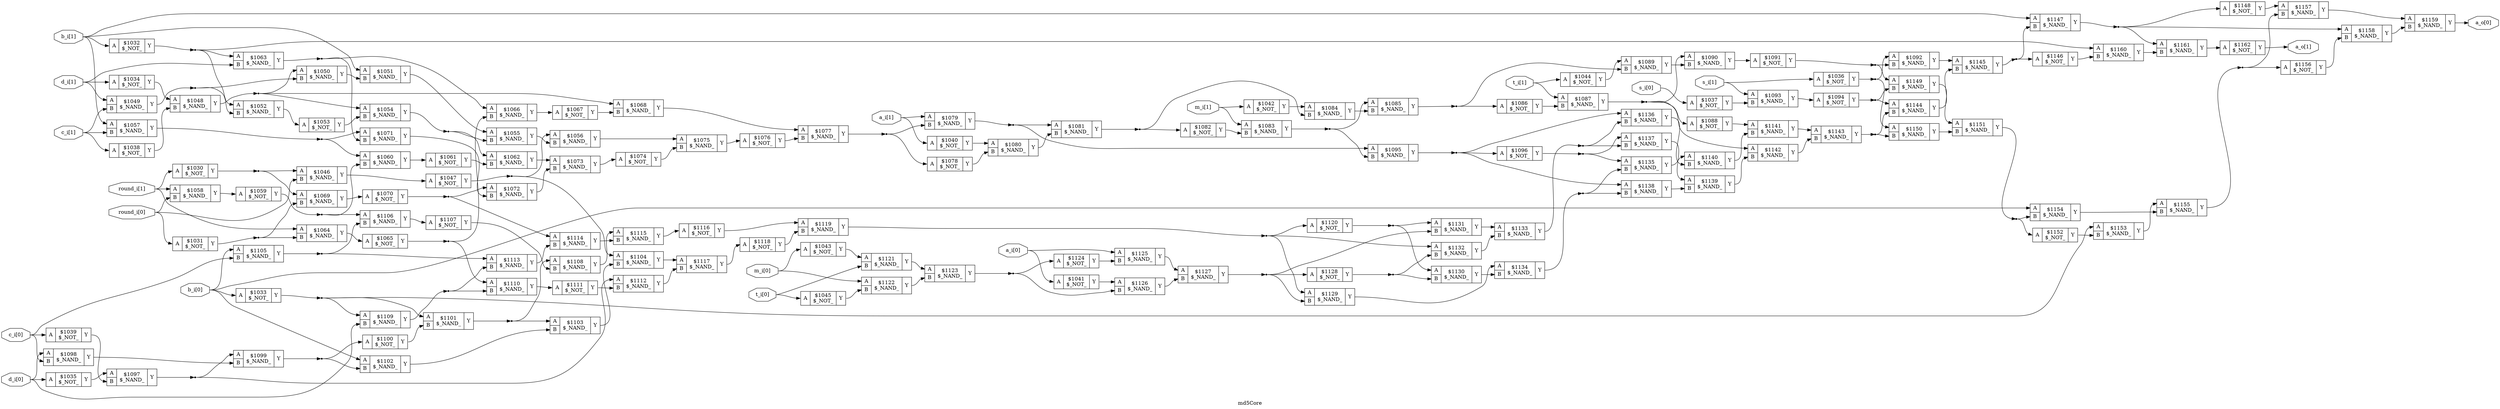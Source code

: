 digraph "md5Core" {
label="md5Core";
rankdir="LR";
remincross=true;
n132 [ shape=octagon, label="a_i[0]", color="black", fontcolor="black" ];
n133 [ shape=octagon, label="a_i[1]", color="black", fontcolor="black" ];
n134 [ shape=octagon, label="a_o[0]", color="black", fontcolor="black" ];
n135 [ shape=octagon, label="a_o[1]", color="black", fontcolor="black" ];
n136 [ shape=octagon, label="b_i[0]", color="black", fontcolor="black" ];
n137 [ shape=octagon, label="b_i[1]", color="black", fontcolor="black" ];
n138 [ shape=octagon, label="c_i[0]", color="black", fontcolor="black" ];
n139 [ shape=octagon, label="c_i[1]", color="black", fontcolor="black" ];
n140 [ shape=octagon, label="d_i[0]", color="black", fontcolor="black" ];
n141 [ shape=octagon, label="d_i[1]", color="black", fontcolor="black" ];
n142 [ shape=octagon, label="m_i[0]", color="black", fontcolor="black" ];
n143 [ shape=octagon, label="m_i[1]", color="black", fontcolor="black" ];
n144 [ shape=octagon, label="round_i[0]", color="black", fontcolor="black" ];
n145 [ shape=octagon, label="round_i[1]", color="black", fontcolor="black" ];
n146 [ shape=octagon, label="s_i[0]", color="black", fontcolor="black" ];
n147 [ shape=octagon, label="s_i[1]", color="black", fontcolor="black" ];
n148 [ shape=octagon, label="t_i[0]", color="black", fontcolor="black" ];
n149 [ shape=octagon, label="t_i[1]", color="black", fontcolor="black" ];
c152 [ shape=record, label="{{<p150> A}|$1030\n$_NOT_|{<p151> Y}}" ];
c153 [ shape=record, label="{{<p150> A}|$1031\n$_NOT_|{<p151> Y}}" ];
c154 [ shape=record, label="{{<p150> A}|$1032\n$_NOT_|{<p151> Y}}" ];
c155 [ shape=record, label="{{<p150> A}|$1033\n$_NOT_|{<p151> Y}}" ];
c156 [ shape=record, label="{{<p150> A}|$1034\n$_NOT_|{<p151> Y}}" ];
c157 [ shape=record, label="{{<p150> A}|$1035\n$_NOT_|{<p151> Y}}" ];
c158 [ shape=record, label="{{<p150> A}|$1036\n$_NOT_|{<p151> Y}}" ];
c159 [ shape=record, label="{{<p150> A}|$1037\n$_NOT_|{<p151> Y}}" ];
c160 [ shape=record, label="{{<p150> A}|$1038\n$_NOT_|{<p151> Y}}" ];
c161 [ shape=record, label="{{<p150> A}|$1039\n$_NOT_|{<p151> Y}}" ];
c162 [ shape=record, label="{{<p150> A}|$1040\n$_NOT_|{<p151> Y}}" ];
c163 [ shape=record, label="{{<p150> A}|$1041\n$_NOT_|{<p151> Y}}" ];
c164 [ shape=record, label="{{<p150> A}|$1042\n$_NOT_|{<p151> Y}}" ];
c165 [ shape=record, label="{{<p150> A}|$1043\n$_NOT_|{<p151> Y}}" ];
c166 [ shape=record, label="{{<p150> A}|$1044\n$_NOT_|{<p151> Y}}" ];
c167 [ shape=record, label="{{<p150> A}|$1045\n$_NOT_|{<p151> Y}}" ];
c169 [ shape=record, label="{{<p150> A|<p168> B}|$1046\n$_NAND_|{<p151> Y}}" ];
c170 [ shape=record, label="{{<p150> A}|$1047\n$_NOT_|{<p151> Y}}" ];
c171 [ shape=record, label="{{<p150> A|<p168> B}|$1048\n$_NAND_|{<p151> Y}}" ];
c172 [ shape=record, label="{{<p150> A|<p168> B}|$1049\n$_NAND_|{<p151> Y}}" ];
c173 [ shape=record, label="{{<p150> A|<p168> B}|$1050\n$_NAND_|{<p151> Y}}" ];
c174 [ shape=record, label="{{<p150> A|<p168> B}|$1051\n$_NAND_|{<p151> Y}}" ];
c175 [ shape=record, label="{{<p150> A|<p168> B}|$1052\n$_NAND_|{<p151> Y}}" ];
c176 [ shape=record, label="{{<p150> A}|$1053\n$_NOT_|{<p151> Y}}" ];
c177 [ shape=record, label="{{<p150> A|<p168> B}|$1054\n$_NAND_|{<p151> Y}}" ];
c178 [ shape=record, label="{{<p150> A|<p168> B}|$1055\n$_NAND_|{<p151> Y}}" ];
c179 [ shape=record, label="{{<p150> A|<p168> B}|$1056\n$_NAND_|{<p151> Y}}" ];
c180 [ shape=record, label="{{<p150> A|<p168> B}|$1057\n$_NAND_|{<p151> Y}}" ];
c181 [ shape=record, label="{{<p150> A|<p168> B}|$1058\n$_NAND_|{<p151> Y}}" ];
c182 [ shape=record, label="{{<p150> A}|$1059\n$_NOT_|{<p151> Y}}" ];
c183 [ shape=record, label="{{<p150> A|<p168> B}|$1060\n$_NAND_|{<p151> Y}}" ];
c184 [ shape=record, label="{{<p150> A}|$1061\n$_NOT_|{<p151> Y}}" ];
c185 [ shape=record, label="{{<p150> A|<p168> B}|$1062\n$_NAND_|{<p151> Y}}" ];
c186 [ shape=record, label="{{<p150> A|<p168> B}|$1063\n$_NAND_|{<p151> Y}}" ];
c187 [ shape=record, label="{{<p150> A|<p168> B}|$1064\n$_NAND_|{<p151> Y}}" ];
c188 [ shape=record, label="{{<p150> A}|$1065\n$_NOT_|{<p151> Y}}" ];
c189 [ shape=record, label="{{<p150> A|<p168> B}|$1066\n$_NAND_|{<p151> Y}}" ];
c190 [ shape=record, label="{{<p150> A}|$1067\n$_NOT_|{<p151> Y}}" ];
c191 [ shape=record, label="{{<p150> A|<p168> B}|$1068\n$_NAND_|{<p151> Y}}" ];
c192 [ shape=record, label="{{<p150> A|<p168> B}|$1069\n$_NAND_|{<p151> Y}}" ];
c193 [ shape=record, label="{{<p150> A}|$1070\n$_NOT_|{<p151> Y}}" ];
c194 [ shape=record, label="{{<p150> A|<p168> B}|$1071\n$_NAND_|{<p151> Y}}" ];
c195 [ shape=record, label="{{<p150> A|<p168> B}|$1072\n$_NAND_|{<p151> Y}}" ];
c196 [ shape=record, label="{{<p150> A|<p168> B}|$1073\n$_NAND_|{<p151> Y}}" ];
c197 [ shape=record, label="{{<p150> A}|$1074\n$_NOT_|{<p151> Y}}" ];
c198 [ shape=record, label="{{<p150> A|<p168> B}|$1075\n$_NAND_|{<p151> Y}}" ];
c199 [ shape=record, label="{{<p150> A}|$1076\n$_NOT_|{<p151> Y}}" ];
c200 [ shape=record, label="{{<p150> A|<p168> B}|$1077\n$_NAND_|{<p151> Y}}" ];
c201 [ shape=record, label="{{<p150> A}|$1078\n$_NOT_|{<p151> Y}}" ];
c202 [ shape=record, label="{{<p150> A|<p168> B}|$1079\n$_NAND_|{<p151> Y}}" ];
c203 [ shape=record, label="{{<p150> A|<p168> B}|$1080\n$_NAND_|{<p151> Y}}" ];
c204 [ shape=record, label="{{<p150> A|<p168> B}|$1081\n$_NAND_|{<p151> Y}}" ];
c205 [ shape=record, label="{{<p150> A}|$1082\n$_NOT_|{<p151> Y}}" ];
c206 [ shape=record, label="{{<p150> A|<p168> B}|$1083\n$_NAND_|{<p151> Y}}" ];
c207 [ shape=record, label="{{<p150> A|<p168> B}|$1084\n$_NAND_|{<p151> Y}}" ];
c208 [ shape=record, label="{{<p150> A|<p168> B}|$1085\n$_NAND_|{<p151> Y}}" ];
c209 [ shape=record, label="{{<p150> A}|$1086\n$_NOT_|{<p151> Y}}" ];
c210 [ shape=record, label="{{<p150> A|<p168> B}|$1087\n$_NAND_|{<p151> Y}}" ];
c211 [ shape=record, label="{{<p150> A}|$1088\n$_NOT_|{<p151> Y}}" ];
c212 [ shape=record, label="{{<p150> A|<p168> B}|$1089\n$_NAND_|{<p151> Y}}" ];
c213 [ shape=record, label="{{<p150> A|<p168> B}|$1090\n$_NAND_|{<p151> Y}}" ];
c214 [ shape=record, label="{{<p150> A}|$1091\n$_NOT_|{<p151> Y}}" ];
c215 [ shape=record, label="{{<p150> A|<p168> B}|$1092\n$_NAND_|{<p151> Y}}" ];
c216 [ shape=record, label="{{<p150> A|<p168> B}|$1093\n$_NAND_|{<p151> Y}}" ];
c217 [ shape=record, label="{{<p150> A}|$1094\n$_NOT_|{<p151> Y}}" ];
c218 [ shape=record, label="{{<p150> A|<p168> B}|$1095\n$_NAND_|{<p151> Y}}" ];
c219 [ shape=record, label="{{<p150> A}|$1096\n$_NOT_|{<p151> Y}}" ];
c220 [ shape=record, label="{{<p150> A|<p168> B}|$1097\n$_NAND_|{<p151> Y}}" ];
c221 [ shape=record, label="{{<p150> A|<p168> B}|$1098\n$_NAND_|{<p151> Y}}" ];
c222 [ shape=record, label="{{<p150> A|<p168> B}|$1099\n$_NAND_|{<p151> Y}}" ];
c223 [ shape=record, label="{{<p150> A}|$1100\n$_NOT_|{<p151> Y}}" ];
c224 [ shape=record, label="{{<p150> A|<p168> B}|$1101\n$_NAND_|{<p151> Y}}" ];
c225 [ shape=record, label="{{<p150> A|<p168> B}|$1102\n$_NAND_|{<p151> Y}}" ];
c226 [ shape=record, label="{{<p150> A|<p168> B}|$1103\n$_NAND_|{<p151> Y}}" ];
c227 [ shape=record, label="{{<p150> A|<p168> B}|$1104\n$_NAND_|{<p151> Y}}" ];
c228 [ shape=record, label="{{<p150> A|<p168> B}|$1105\n$_NAND_|{<p151> Y}}" ];
c229 [ shape=record, label="{{<p150> A|<p168> B}|$1106\n$_NAND_|{<p151> Y}}" ];
c230 [ shape=record, label="{{<p150> A}|$1107\n$_NOT_|{<p151> Y}}" ];
c231 [ shape=record, label="{{<p150> A|<p168> B}|$1108\n$_NAND_|{<p151> Y}}" ];
c232 [ shape=record, label="{{<p150> A|<p168> B}|$1109\n$_NAND_|{<p151> Y}}" ];
c233 [ shape=record, label="{{<p150> A|<p168> B}|$1110\n$_NAND_|{<p151> Y}}" ];
c234 [ shape=record, label="{{<p150> A}|$1111\n$_NOT_|{<p151> Y}}" ];
c235 [ shape=record, label="{{<p150> A|<p168> B}|$1112\n$_NAND_|{<p151> Y}}" ];
c236 [ shape=record, label="{{<p150> A|<p168> B}|$1113\n$_NAND_|{<p151> Y}}" ];
c237 [ shape=record, label="{{<p150> A|<p168> B}|$1114\n$_NAND_|{<p151> Y}}" ];
c238 [ shape=record, label="{{<p150> A|<p168> B}|$1115\n$_NAND_|{<p151> Y}}" ];
c239 [ shape=record, label="{{<p150> A}|$1116\n$_NOT_|{<p151> Y}}" ];
c240 [ shape=record, label="{{<p150> A|<p168> B}|$1117\n$_NAND_|{<p151> Y}}" ];
c241 [ shape=record, label="{{<p150> A}|$1118\n$_NOT_|{<p151> Y}}" ];
c242 [ shape=record, label="{{<p150> A|<p168> B}|$1119\n$_NAND_|{<p151> Y}}" ];
c243 [ shape=record, label="{{<p150> A}|$1120\n$_NOT_|{<p151> Y}}" ];
c244 [ shape=record, label="{{<p150> A|<p168> B}|$1121\n$_NAND_|{<p151> Y}}" ];
c245 [ shape=record, label="{{<p150> A|<p168> B}|$1122\n$_NAND_|{<p151> Y}}" ];
c246 [ shape=record, label="{{<p150> A|<p168> B}|$1123\n$_NAND_|{<p151> Y}}" ];
c247 [ shape=record, label="{{<p150> A}|$1124\n$_NOT_|{<p151> Y}}" ];
c248 [ shape=record, label="{{<p150> A|<p168> B}|$1125\n$_NAND_|{<p151> Y}}" ];
c249 [ shape=record, label="{{<p150> A|<p168> B}|$1126\n$_NAND_|{<p151> Y}}" ];
c250 [ shape=record, label="{{<p150> A|<p168> B}|$1127\n$_NAND_|{<p151> Y}}" ];
c251 [ shape=record, label="{{<p150> A}|$1128\n$_NOT_|{<p151> Y}}" ];
c252 [ shape=record, label="{{<p150> A|<p168> B}|$1129\n$_NAND_|{<p151> Y}}" ];
c253 [ shape=record, label="{{<p150> A|<p168> B}|$1130\n$_NAND_|{<p151> Y}}" ];
c254 [ shape=record, label="{{<p150> A|<p168> B}|$1131\n$_NAND_|{<p151> Y}}" ];
c255 [ shape=record, label="{{<p150> A|<p168> B}|$1132\n$_NAND_|{<p151> Y}}" ];
c256 [ shape=record, label="{{<p150> A|<p168> B}|$1133\n$_NAND_|{<p151> Y}}" ];
c257 [ shape=record, label="{{<p150> A|<p168> B}|$1134\n$_NAND_|{<p151> Y}}" ];
c258 [ shape=record, label="{{<p150> A|<p168> B}|$1135\n$_NAND_|{<p151> Y}}" ];
c259 [ shape=record, label="{{<p150> A|<p168> B}|$1136\n$_NAND_|{<p151> Y}}" ];
c260 [ shape=record, label="{{<p150> A|<p168> B}|$1137\n$_NAND_|{<p151> Y}}" ];
c261 [ shape=record, label="{{<p150> A|<p168> B}|$1138\n$_NAND_|{<p151> Y}}" ];
c262 [ shape=record, label="{{<p150> A|<p168> B}|$1139\n$_NAND_|{<p151> Y}}" ];
c263 [ shape=record, label="{{<p150> A|<p168> B}|$1140\n$_NAND_|{<p151> Y}}" ];
c264 [ shape=record, label="{{<p150> A|<p168> B}|$1141\n$_NAND_|{<p151> Y}}" ];
c265 [ shape=record, label="{{<p150> A|<p168> B}|$1142\n$_NAND_|{<p151> Y}}" ];
c266 [ shape=record, label="{{<p150> A|<p168> B}|$1143\n$_NAND_|{<p151> Y}}" ];
c267 [ shape=record, label="{{<p150> A|<p168> B}|$1144\n$_NAND_|{<p151> Y}}" ];
c268 [ shape=record, label="{{<p150> A|<p168> B}|$1145\n$_NAND_|{<p151> Y}}" ];
c269 [ shape=record, label="{{<p150> A}|$1146\n$_NOT_|{<p151> Y}}" ];
c270 [ shape=record, label="{{<p150> A|<p168> B}|$1147\n$_NAND_|{<p151> Y}}" ];
c271 [ shape=record, label="{{<p150> A}|$1148\n$_NOT_|{<p151> Y}}" ];
c272 [ shape=record, label="{{<p150> A|<p168> B}|$1149\n$_NAND_|{<p151> Y}}" ];
c273 [ shape=record, label="{{<p150> A|<p168> B}|$1150\n$_NAND_|{<p151> Y}}" ];
c274 [ shape=record, label="{{<p150> A|<p168> B}|$1151\n$_NAND_|{<p151> Y}}" ];
c275 [ shape=record, label="{{<p150> A}|$1152\n$_NOT_|{<p151> Y}}" ];
c276 [ shape=record, label="{{<p150> A|<p168> B}|$1153\n$_NAND_|{<p151> Y}}" ];
c277 [ shape=record, label="{{<p150> A|<p168> B}|$1154\n$_NAND_|{<p151> Y}}" ];
c278 [ shape=record, label="{{<p150> A|<p168> B}|$1155\n$_NAND_|{<p151> Y}}" ];
c279 [ shape=record, label="{{<p150> A}|$1156\n$_NOT_|{<p151> Y}}" ];
c280 [ shape=record, label="{{<p150> A|<p168> B}|$1157\n$_NAND_|{<p151> Y}}" ];
c281 [ shape=record, label="{{<p150> A|<p168> B}|$1158\n$_NAND_|{<p151> Y}}" ];
c282 [ shape=record, label="{{<p150> A|<p168> B}|$1159\n$_NAND_|{<p151> Y}}" ];
c283 [ shape=record, label="{{<p150> A|<p168> B}|$1160\n$_NAND_|{<p151> Y}}" ];
c284 [ shape=record, label="{{<p150> A|<p168> B}|$1161\n$_NAND_|{<p151> Y}}" ];
c285 [ shape=record, label="{{<p150> A}|$1162\n$_NOT_|{<p151> Y}}" ];
c234:p151:e -> c235:p168:w [color="black", label=""];
n10 [ shape=point ];
c243:p151:e -> n10:w [color="black", label=""];
n10:e -> c253:p150:w [color="black", label=""];
n10:e -> c254:p150:w [color="black", label=""];
n100 [ shape=point ];
c202:p151:e -> n100:w [color="black", label=""];
n100:e -> c204:p150:w [color="black", label=""];
n100:e -> c218:p150:w [color="black", label=""];
c203:p151:e -> c204:p168:w [color="black", label=""];
n102 [ shape=point ];
c204:p151:e -> n102:w [color="black", label=""];
n102:e -> c205:p150:w [color="black", label=""];
n102:e -> c207:p168:w [color="black", label=""];
c205:p151:e -> c206:p168:w [color="black", label=""];
n104 [ shape=point ];
c206:p151:e -> n104:w [color="black", label=""];
n104:e -> c208:p150:w [color="black", label=""];
n104:e -> c218:p168:w [color="black", label=""];
c207:p151:e -> c208:p168:w [color="black", label=""];
n106 [ shape=point ];
c208:p151:e -> n106:w [color="black", label=""];
n106:e -> c209:p150:w [color="black", label=""];
n106:e -> c212:p168:w [color="black", label=""];
c209:p151:e -> c210:p168:w [color="black", label=""];
n108 [ shape=point ];
c210:p151:e -> n108:w [color="black", label=""];
n108:e -> c211:p150:w [color="black", label=""];
n108:e -> c213:p150:w [color="black", label=""];
n108:e -> c265:p150:w [color="black", label=""];
c211:p151:e -> c264:p150:w [color="black", label=""];
c244:p151:e -> c246:p150:w [color="black", label=""];
c212:p151:e -> c213:p168:w [color="black", label=""];
c213:p151:e -> c214:p150:w [color="black", label=""];
n112 [ shape=point ];
c214:p151:e -> n112:w [color="black", label=""];
n112:e -> c215:p168:w [color="black", label=""];
n112:e -> c272:p150:w [color="black", label=""];
c215:p151:e -> c268:p150:w [color="black", label=""];
c216:p151:e -> c217:p150:w [color="black", label=""];
n115 [ shape=point ];
c217:p151:e -> n115:w [color="black", label=""];
n115:e -> c267:p150:w [color="black", label=""];
n115:e -> c272:p168:w [color="black", label=""];
n116 [ shape=point ];
c218:p151:e -> n116:w [color="black", label=""];
n116:e -> c219:p150:w [color="black", label=""];
n116:e -> c259:p150:w [color="black", label=""];
n116:e -> c261:p150:w [color="black", label=""];
n117 [ shape=point ];
c219:p151:e -> n117:w [color="black", label=""];
n117:e -> c258:p150:w [color="black", label=""];
n117:e -> c260:p150:w [color="black", label=""];
n118 [ shape=point ];
c220:p151:e -> n118:w [color="black", label=""];
n118:e -> c222:p150:w [color="black", label=""];
n118:e -> c235:p150:w [color="black", label=""];
c221:p151:e -> c222:p168:w [color="black", label=""];
c245:p151:e -> c246:p168:w [color="black", label=""];
n120 [ shape=point ];
c222:p151:e -> n120:w [color="black", label=""];
n120:e -> c223:p150:w [color="black", label=""];
n120:e -> c225:p168:w [color="black", label=""];
c223:p151:e -> c224:p168:w [color="black", label=""];
n122 [ shape=point ];
c224:p151:e -> n122:w [color="black", label=""];
n122:e -> c226:p150:w [color="black", label=""];
n122:e -> c231:p150:w [color="black", label=""];
c225:p151:e -> c226:p168:w [color="black", label=""];
c226:p151:e -> c227:p168:w [color="black", label=""];
c227:p151:e -> c240:p150:w [color="black", label=""];
n126 [ shape=point ];
c228:p151:e -> n126:w [color="black", label=""];
n126:e -> c229:p168:w [color="black", label=""];
n126:e -> c236:p150:w [color="black", label=""];
c229:p151:e -> c230:p150:w [color="black", label=""];
c230:p151:e -> c231:p168:w [color="black", label=""];
c231:p151:e -> c238:p150:w [color="black", label=""];
n13 [ shape=point ];
c246:p151:e -> n13:w [color="black", label=""];
n13:e -> c247:p150:w [color="black", label=""];
n13:e -> c249:p168:w [color="black", label=""];
n130 [ shape=point ];
c232:p151:e -> n130:w [color="black", label=""];
n130:e -> c233:p168:w [color="black", label=""];
n130:e -> c236:p168:w [color="black", label=""];
c233:p151:e -> c234:p150:w [color="black", label=""];
n132:e -> c163:p150:w [color="black", label=""];
n132:e -> c248:p150:w [color="black", label=""];
n133:e -> c162:p150:w [color="black", label=""];
n133:e -> c202:p150:w [color="black", label=""];
c282:p151:e -> n134:w [color="black", label=""];
c285:p151:e -> n135:w [color="black", label=""];
n136:e -> c155:p150:w [color="black", label=""];
n136:e -> c225:p150:w [color="black", label=""];
n136:e -> c228:p150:w [color="black", label=""];
n136:e -> c277:p150:w [color="black", label=""];
n137:e -> c154:p150:w [color="black", label=""];
n137:e -> c174:p150:w [color="black", label=""];
n137:e -> c180:p150:w [color="black", label=""];
n137:e -> c270:p150:w [color="black", label=""];
n138:e -> c161:p150:w [color="black", label=""];
n138:e -> c221:p168:w [color="black", label=""];
n138:e -> c228:p168:w [color="black", label=""];
n139:e -> c160:p150:w [color="black", label=""];
n139:e -> c172:p168:w [color="black", label=""];
n139:e -> c180:p168:w [color="black", label=""];
c247:p151:e -> c248:p168:w [color="black", label=""];
n140:e -> c157:p150:w [color="black", label=""];
n140:e -> c221:p150:w [color="black", label=""];
n140:e -> c232:p168:w [color="black", label=""];
n141:e -> c156:p150:w [color="black", label=""];
n141:e -> c172:p150:w [color="black", label=""];
n141:e -> c186:p168:w [color="black", label=""];
n142:e -> c165:p150:w [color="black", label=""];
n142:e -> c245:p150:w [color="black", label=""];
n143:e -> c164:p150:w [color="black", label=""];
n143:e -> c206:p150:w [color="black", label=""];
n144:e -> c153:p150:w [color="black", label=""];
n144:e -> c169:p168:w [color="black", label=""];
n144:e -> c181:p168:w [color="black", label=""];
n145:e -> c152:p150:w [color="black", label=""];
n145:e -> c181:p150:w [color="black", label=""];
n145:e -> c187:p150:w [color="black", label=""];
n146:e -> c159:p150:w [color="black", label=""];
n147:e -> c158:p150:w [color="black", label=""];
n147:e -> c216:p150:w [color="black", label=""];
n148:e -> c167:p150:w [color="black", label=""];
n148:e -> c244:p168:w [color="black", label=""];
n149:e -> c166:p150:w [color="black", label=""];
n149:e -> c210:p150:w [color="black", label=""];
c248:p151:e -> c250:p150:w [color="black", label=""];
c249:p151:e -> c250:p168:w [color="black", label=""];
n17 [ shape=point ];
c250:p151:e -> n17:w [color="black", label=""];
n17:e -> c251:p150:w [color="black", label=""];
n17:e -> c252:p168:w [color="black", label=""];
n17:e -> c254:p168:w [color="black", label=""];
n18 [ shape=point ];
c251:p151:e -> n18:w [color="black", label=""];
n18:e -> c253:p168:w [color="black", label=""];
n18:e -> c255:p168:w [color="black", label=""];
c252:p151:e -> c257:p150:w [color="black", label=""];
c235:p151:e -> c240:p168:w [color="black", label=""];
c253:p151:e -> c257:p168:w [color="black", label=""];
c254:p151:e -> c256:p150:w [color="black", label=""];
c255:p151:e -> c256:p168:w [color="black", label=""];
n23 [ shape=point ];
c256:p151:e -> n23:w [color="black", label=""];
n23:e -> c259:p168:w [color="black", label=""];
n23:e -> c260:p168:w [color="black", label=""];
n24 [ shape=point ];
c257:p151:e -> n24:w [color="black", label=""];
n24:e -> c258:p168:w [color="black", label=""];
n24:e -> c261:p168:w [color="black", label=""];
c258:p151:e -> c263:p150:w [color="black", label=""];
c259:p151:e -> c263:p168:w [color="black", label=""];
c260:p151:e -> c262:p150:w [color="black", label=""];
c261:p151:e -> c262:p168:w [color="black", label=""];
c262:p151:e -> c265:p168:w [color="black", label=""];
c236:p151:e -> c237:p168:w [color="black", label=""];
c263:p151:e -> c264:p168:w [color="black", label=""];
c264:p151:e -> c266:p150:w [color="black", label=""];
c265:p151:e -> c266:p168:w [color="black", label=""];
n33 [ shape=point ];
c266:p151:e -> n33:w [color="black", label=""];
n33:e -> c267:p168:w [color="black", label=""];
n33:e -> c273:p168:w [color="black", label=""];
c267:p151:e -> c268:p168:w [color="black", label=""];
n35 [ shape=point ];
c268:p151:e -> n35:w [color="black", label=""];
n35:e -> c269:p150:w [color="black", label=""];
n35:e -> c270:p168:w [color="black", label=""];
c269:p151:e -> c283:p168:w [color="black", label=""];
n37 [ shape=point ];
c270:p151:e -> n37:w [color="black", label=""];
n37:e -> c271:p150:w [color="black", label=""];
n37:e -> c281:p150:w [color="black", label=""];
n37:e -> c284:p150:w [color="black", label=""];
c271:p151:e -> c280:p150:w [color="black", label=""];
c272:p151:e -> c274:p150:w [color="black", label=""];
c237:p151:e -> c238:p168:w [color="black", label=""];
c273:p151:e -> c274:p168:w [color="black", label=""];
n41 [ shape=point ];
c274:p151:e -> n41:w [color="black", label=""];
n41:e -> c275:p150:w [color="black", label=""];
n41:e -> c277:p168:w [color="black", label=""];
c275:p151:e -> c276:p168:w [color="black", label=""];
c276:p151:e -> c278:p150:w [color="black", label=""];
c277:p151:e -> c278:p168:w [color="black", label=""];
n45 [ shape=point ];
c278:p151:e -> n45:w [color="black", label=""];
n45:e -> c279:p150:w [color="black", label=""];
n45:e -> c280:p168:w [color="black", label=""];
c279:p151:e -> c281:p168:w [color="black", label=""];
c280:p151:e -> c282:p150:w [color="black", label=""];
c281:p151:e -> c282:p168:w [color="black", label=""];
c283:p151:e -> c284:p168:w [color="black", label=""];
c238:p151:e -> c239:p150:w [color="black", label=""];
c284:p151:e -> c285:p150:w [color="black", label=""];
n51 [ shape=point ];
c152:p151:e -> n51:w [color="black", label=""];
n51:e -> c169:p150:w [color="black", label=""];
n51:e -> c192:p150:w [color="black", label=""];
n52 [ shape=point ];
c153:p151:e -> n52:w [color="black", label=""];
n52:e -> c187:p168:w [color="black", label=""];
n52:e -> c192:p168:w [color="black", label=""];
n53 [ shape=point ];
c154:p151:e -> n53:w [color="black", label=""];
n53:e -> c175:p150:w [color="black", label=""];
n53:e -> c186:p150:w [color="black", label=""];
n53:e -> c283:p150:w [color="black", label=""];
n54 [ shape=point ];
c155:p151:e -> n54:w [color="black", label=""];
n54:e -> c224:p150:w [color="black", label=""];
n54:e -> c232:p150:w [color="black", label=""];
n54:e -> c276:p150:w [color="black", label=""];
c156:p151:e -> c171:p150:w [color="black", label=""];
c157:p151:e -> c220:p150:w [color="black", label=""];
n57 [ shape=point ];
c158:p151:e -> n57:w [color="black", label=""];
n57:e -> c215:p150:w [color="black", label=""];
n57:e -> c273:p150:w [color="black", label=""];
c159:p151:e -> c216:p168:w [color="black", label=""];
c160:p151:e -> c171:p168:w [color="black", label=""];
c239:p151:e -> c242:p150:w [color="black", label=""];
c161:p151:e -> c220:p168:w [color="black", label=""];
c162:p151:e -> c203:p150:w [color="black", label=""];
c163:p151:e -> c249:p150:w [color="black", label=""];
c164:p151:e -> c207:p150:w [color="black", label=""];
c165:p151:e -> c244:p150:w [color="black", label=""];
c166:p151:e -> c212:p150:w [color="black", label=""];
c167:p151:e -> c245:p168:w [color="black", label=""];
c169:p151:e -> c170:p150:w [color="black", label=""];
n68 [ shape=point ];
c170:p151:e -> n68:w [color="black", label=""];
n68:e -> c179:p150:w [color="black", label=""];
n68:e -> c227:p150:w [color="black", label=""];
n69 [ shape=point ];
c171:p151:e -> n69:w [color="black", label=""];
n69:e -> c173:p150:w [color="black", label=""];
n69:e -> c177:p150:w [color="black", label=""];
n69:e -> c191:p150:w [color="black", label=""];
c240:p151:e -> c241:p150:w [color="black", label=""];
n70 [ shape=point ];
c172:p151:e -> n70:w [color="black", label=""];
n70:e -> c173:p168:w [color="black", label=""];
n70:e -> c175:p168:w [color="black", label=""];
c173:p151:e -> c174:p168:w [color="black", label=""];
c174:p151:e -> c178:p150:w [color="black", label=""];
c175:p151:e -> c176:p150:w [color="black", label=""];
c176:p151:e -> c177:p168:w [color="black", label=""];
n75 [ shape=point ];
c177:p151:e -> n75:w [color="black", label=""];
n75:e -> c178:p168:w [color="black", label=""];
n75:e -> c185:p150:w [color="black", label=""];
c178:p151:e -> c179:p168:w [color="black", label=""];
c179:p151:e -> c198:p150:w [color="black", label=""];
n78 [ shape=point ];
c180:p151:e -> n78:w [color="black", label=""];
n78:e -> c183:p150:w [color="black", label=""];
n78:e -> c194:p150:w [color="black", label=""];
c181:p151:e -> c182:p150:w [color="black", label=""];
c241:p151:e -> c242:p168:w [color="black", label=""];
n80 [ shape=point ];
c182:p151:e -> n80:w [color="black", label=""];
n80:e -> c183:p168:w [color="black", label=""];
n80:e -> c229:p150:w [color="black", label=""];
c183:p151:e -> c184:p150:w [color="black", label=""];
c184:p151:e -> c185:p168:w [color="black", label=""];
c185:p151:e -> c196:p150:w [color="black", label=""];
n84 [ shape=point ];
c186:p151:e -> n84:w [color="black", label=""];
n84:e -> c189:p150:w [color="black", label=""];
n84:e -> c194:p168:w [color="black", label=""];
c187:p151:e -> c188:p150:w [color="black", label=""];
n86 [ shape=point ];
c188:p151:e -> n86:w [color="black", label=""];
n86:e -> c189:p168:w [color="black", label=""];
n86:e -> c233:p150:w [color="black", label=""];
c189:p151:e -> c190:p150:w [color="black", label=""];
c190:p151:e -> c191:p168:w [color="black", label=""];
c191:p151:e -> c200:p150:w [color="black", label=""];
n9 [ shape=point ];
c242:p151:e -> n9:w [color="black", label=""];
n9:e -> c243:p150:w [color="black", label=""];
n9:e -> c252:p150:w [color="black", label=""];
n9:e -> c255:p150:w [color="black", label=""];
c192:p151:e -> c193:p150:w [color="black", label=""];
n91 [ shape=point ];
c193:p151:e -> n91:w [color="black", label=""];
n91:e -> c195:p150:w [color="black", label=""];
n91:e -> c237:p150:w [color="black", label=""];
c194:p151:e -> c195:p168:w [color="black", label=""];
c195:p151:e -> c196:p168:w [color="black", label=""];
c196:p151:e -> c197:p150:w [color="black", label=""];
c197:p151:e -> c198:p168:w [color="black", label=""];
c198:p151:e -> c199:p150:w [color="black", label=""];
c199:p151:e -> c200:p168:w [color="black", label=""];
n98 [ shape=point ];
c200:p151:e -> n98:w [color="black", label=""];
n98:e -> c201:p150:w [color="black", label=""];
n98:e -> c202:p168:w [color="black", label=""];
c201:p151:e -> c203:p168:w [color="black", label=""];
}
